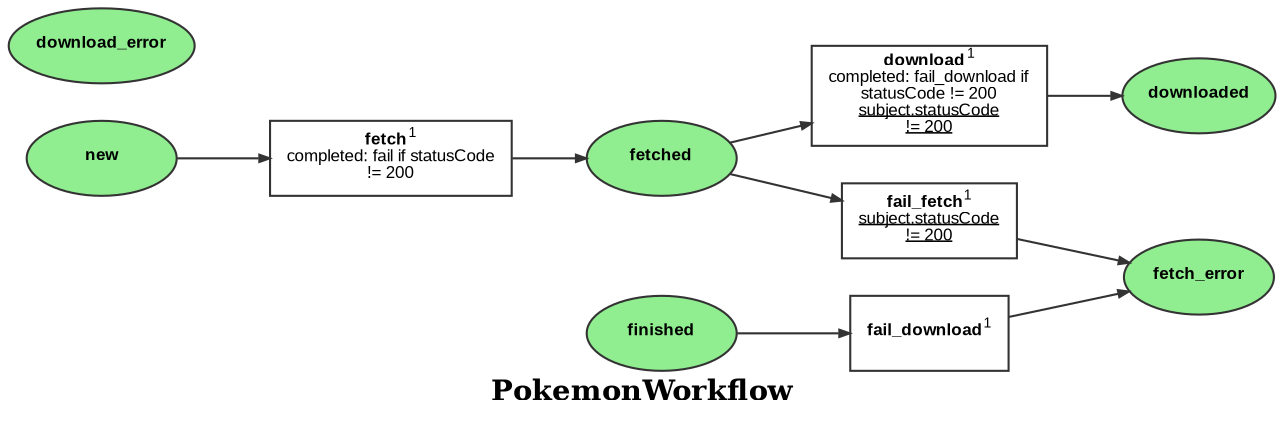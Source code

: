 digraph workflow {
  ratio="compress" rankdir="LR" label=<<B>PokemonWorkflow</B>>
  node [fontsize="8" fontname="Arial" color="#333333" fillcolor="lightgreen" fixedsize="false" width="1"];
  edge [fontsize="7" fontname="Arial" color="#333333" arrowhead="normal" arrowsize="0.5"];

  place_new [label=<<B>new</B>>, shape=oval fillcolor="lightgreen" style="filled"];
  place_fetched [label=<<B>fetched</B>>, shape=oval fillcolor="lightgreen" style="filled"];
  place_downloaded [label=<<B>downloaded</B>>, shape=oval fillcolor="lightgreen" style="filled"];
  place_finished [label=<<B>finished</B>>, shape=oval fillcolor="lightgreen" style="filled"];
  place_fetch_error [label=<<B>fetch_error</B>>, shape=oval fillcolor="lightgreen" style="filled"];
  place_download_error [label=<<B>download_error</B>>, shape=oval fillcolor="lightgreen" style="filled"];
  transition_0 [label=<<B>fetch</B><SUP>1</SUP><BR/>completed: fail if statusCode<BR/>!= 200>, shape="box" regular=""];
  transition_1 [label=<<B>download</B><SUP>1</SUP><BR/>completed: fail_download if<BR/>statusCode != 200<BR/><U>subject.statusCode<BR/>!= 200</U>>, shape="box" regular=""];
  transition_2 [label=<<B>fail_fetch</B><SUP>1</SUP><BR/><U>subject.statusCode<BR/>!= 200</U>>, shape="box" regular=""];
  transition_3 [label=<<B>fail_download</B><SUP>1</SUP>>, shape="box" regular=""];
  place_new -> transition_0 [style="solid", comment="new"];
  transition_0 -> place_fetched [style="solid"];
  place_fetched -> transition_1 [style="solid", comment="fetched"];
  transition_1 -> place_downloaded [style="solid"];
  place_fetched -> transition_2 [style="solid", comment="fetched"];
  transition_2 -> place_fetch_error [style="solid"];
  place_finished -> transition_3 [style="solid", comment="finished"];
  transition_3 -> place_fetch_error [style="solid"];
}
